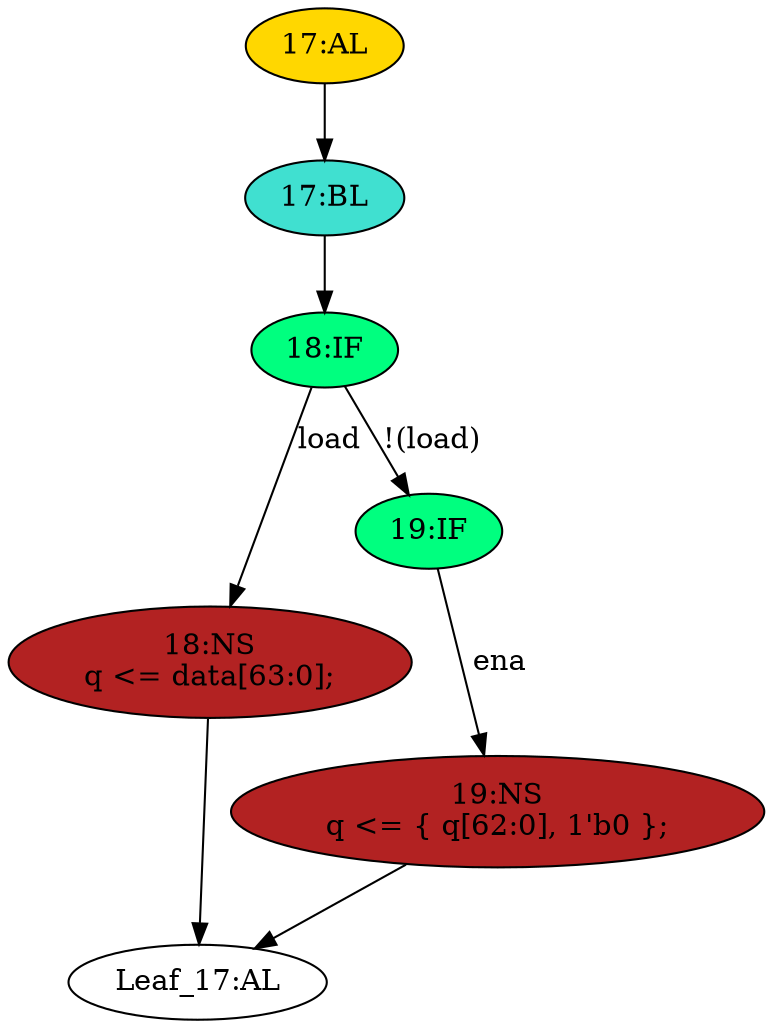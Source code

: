 strict digraph "" {
	node [label="\N"];
	"17:AL"	[ast="<pyverilog.vparser.ast.Always object at 0x7fec96f65650>",
		clk_sens=True,
		fillcolor=gold,
		label="17:AL",
		sens="['clk']",
		statements="[]",
		style=filled,
		typ=Always,
		use_var="['load', 'ena', 'data', 'q']"];
	"17:BL"	[ast="<pyverilog.vparser.ast.Block object at 0x7fec96f65810>",
		fillcolor=turquoise,
		label="17:BL",
		statements="[]",
		style=filled,
		typ=Block];
	"17:AL" -> "17:BL"	[cond="[]",
		lineno=None];
	"18:IF"	[ast="<pyverilog.vparser.ast.IfStatement object at 0x7fec96f65850>",
		fillcolor=springgreen,
		label="18:IF",
		statements="[]",
		style=filled,
		typ=IfStatement];
	"18:NS"	[ast="<pyverilog.vparser.ast.NonblockingSubstitution object at 0x7fec96f65c50>",
		fillcolor=firebrick,
		label="18:NS
q <= data[63:0];",
		statements="[<pyverilog.vparser.ast.NonblockingSubstitution object at 0x7fec96f65c50>]",
		style=filled,
		typ=NonblockingSubstitution];
	"18:IF" -> "18:NS"	[cond="['load']",
		label=load,
		lineno=18];
	"19:IF"	[ast="<pyverilog.vparser.ast.IfStatement object at 0x7fec96f658d0>",
		fillcolor=springgreen,
		label="19:IF",
		statements="[]",
		style=filled,
		typ=IfStatement];
	"18:IF" -> "19:IF"	[cond="['load']",
		label="!(load)",
		lineno=18];
	"17:BL" -> "18:IF"	[cond="[]",
		lineno=None];
	"Leaf_17:AL"	[def_var="['q']",
		label="Leaf_17:AL"];
	"18:NS" -> "Leaf_17:AL"	[cond="[]",
		lineno=None];
	"19:NS"	[ast="<pyverilog.vparser.ast.NonblockingSubstitution object at 0x7fec96f65950>",
		fillcolor=firebrick,
		label="19:NS
q <= { q[62:0], 1'b0 };",
		statements="[<pyverilog.vparser.ast.NonblockingSubstitution object at 0x7fec96f65950>]",
		style=filled,
		typ=NonblockingSubstitution];
	"19:IF" -> "19:NS"	[cond="['ena']",
		label=ena,
		lineno=19];
	"19:NS" -> "Leaf_17:AL"	[cond="[]",
		lineno=None];
}
